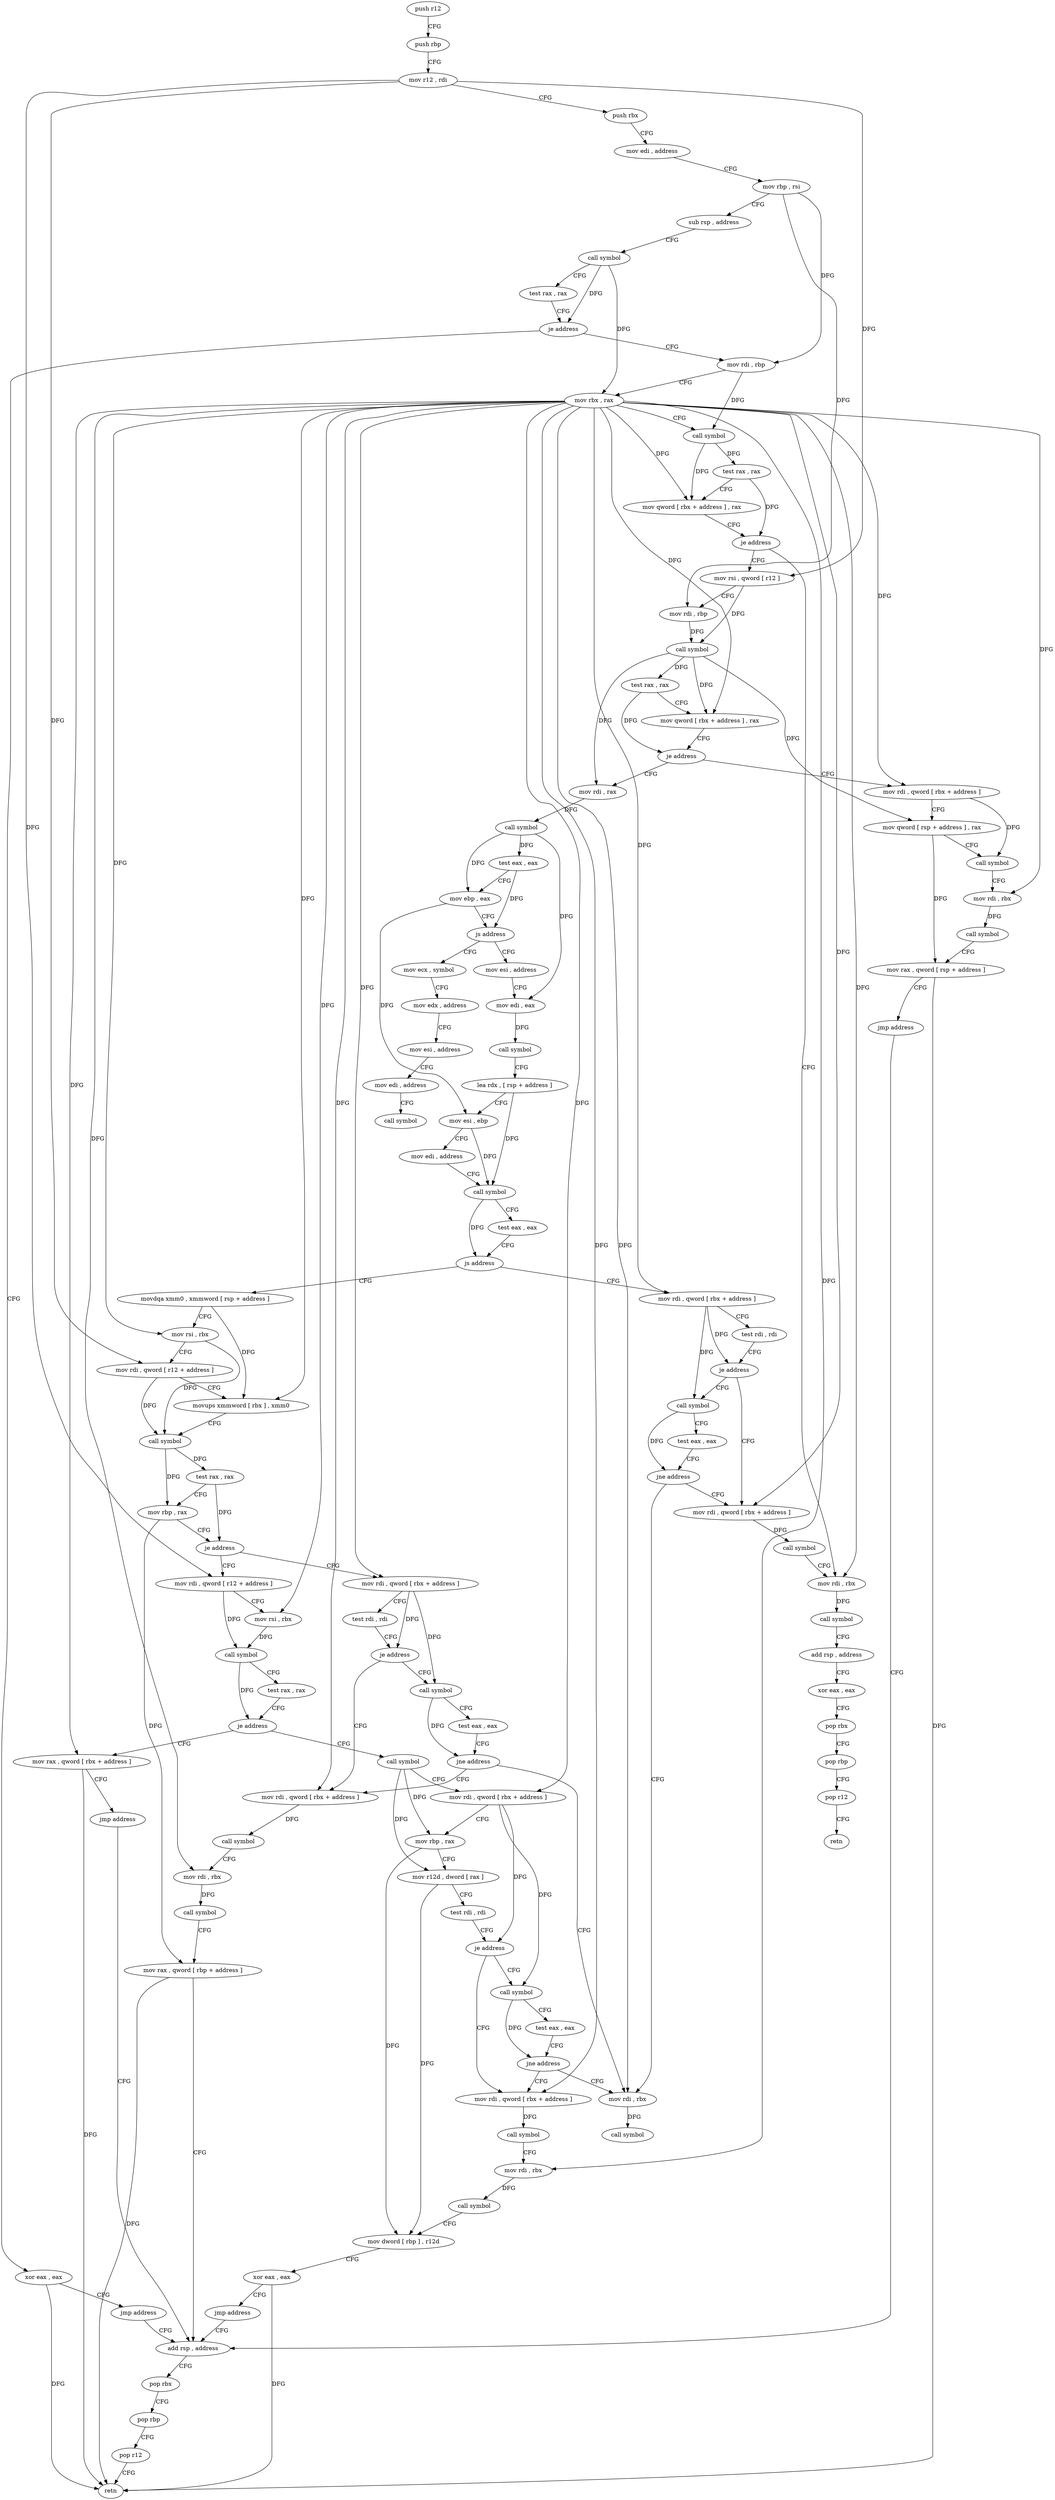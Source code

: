 digraph "func" {
"4250400" [label = "push r12" ]
"4250402" [label = "push rbp" ]
"4250403" [label = "mov r12 , rdi" ]
"4250406" [label = "push rbx" ]
"4250407" [label = "mov edi , address" ]
"4250412" [label = "mov rbp , rsi" ]
"4250415" [label = "sub rsp , address" ]
"4250422" [label = "call symbol" ]
"4250427" [label = "test rax , rax" ]
"4250430" [label = "je address" ]
"4250704" [label = "xor eax , eax" ]
"4250436" [label = "mov rdi , rbp" ]
"4250706" [label = "jmp address" ]
"4250609" [label = "add rsp , address" ]
"4250439" [label = "mov rbx , rax" ]
"4250442" [label = "call symbol" ]
"4250447" [label = "test rax , rax" ]
"4250450" [label = "mov qword [ rbx + address ] , rax" ]
"4250454" [label = "je address" ]
"4250655" [label = "mov rdi , rbx" ]
"4250460" [label = "mov rsi , qword [ r12 ]" ]
"4250616" [label = "pop rbx" ]
"4250617" [label = "pop rbp" ]
"4250618" [label = "pop r12" ]
"4250620" [label = "retn" ]
"4250658" [label = "call symbol" ]
"4250663" [label = "add rsp , address" ]
"4250670" [label = "xor eax , eax" ]
"4250672" [label = "pop rbx" ]
"4250673" [label = "pop rbp" ]
"4250674" [label = "pop r12" ]
"4250676" [label = "retn" ]
"4250464" [label = "mov rdi , rbp" ]
"4250467" [label = "call symbol" ]
"4250472" [label = "test rax , rax" ]
"4250475" [label = "mov qword [ rbx + address ] , rax" ]
"4250479" [label = "je address" ]
"4250712" [label = "mov rdi , qword [ rbx + address ]" ]
"4250485" [label = "mov rdi , rax" ]
"4250716" [label = "mov qword [ rsp + address ] , rax" ]
"4250721" [label = "call symbol" ]
"4250726" [label = "mov rdi , rbx" ]
"4250729" [label = "call symbol" ]
"4250734" [label = "mov rax , qword [ rsp + address ]" ]
"4250739" [label = "jmp address" ]
"4250488" [label = "call symbol" ]
"4250493" [label = "test eax , eax" ]
"4250495" [label = "mov ebp , eax" ]
"4250497" [label = "js address" ]
"4250801" [label = "mov ecx , symbol" ]
"4250503" [label = "mov esi , address" ]
"4250806" [label = "mov edx , address" ]
"4250811" [label = "mov esi , address" ]
"4250816" [label = "mov edi , address" ]
"4250821" [label = "call symbol" ]
"4250508" [label = "mov edi , eax" ]
"4250510" [label = "call symbol" ]
"4250515" [label = "lea rdx , [ rsp + address ]" ]
"4250520" [label = "mov esi , ebp" ]
"4250522" [label = "mov edi , address" ]
"4250527" [label = "call symbol" ]
"4250532" [label = "test eax , eax" ]
"4250534" [label = "js address" ]
"4250624" [label = "mov rdi , qword [ rbx + address ]" ]
"4250536" [label = "movdqa xmm0 , xmmword [ rsp + address ]" ]
"4250628" [label = "test rdi , rdi" ]
"4250631" [label = "je address" ]
"4250646" [label = "mov rdi , qword [ rbx + address ]" ]
"4250633" [label = "call symbol" ]
"4250542" [label = "mov rsi , rbx" ]
"4250545" [label = "mov rdi , qword [ r12 + address ]" ]
"4250550" [label = "movups xmmword [ rbx ] , xmm0" ]
"4250553" [label = "call symbol" ]
"4250558" [label = "test rax , rax" ]
"4250561" [label = "mov rbp , rax" ]
"4250564" [label = "je address" ]
"4250680" [label = "mov rdi , qword [ r12 + address ]" ]
"4250566" [label = "mov rdi , qword [ rbx + address ]" ]
"4250650" [label = "call symbol" ]
"4250638" [label = "test eax , eax" ]
"4250640" [label = "jne address" ]
"4250826" [label = "mov rdi , rbx" ]
"4250685" [label = "mov rsi , rbx" ]
"4250688" [label = "call symbol" ]
"4250693" [label = "test rax , rax" ]
"4250696" [label = "je address" ]
"4250744" [label = "call symbol" ]
"4250698" [label = "mov rax , qword [ rbx + address ]" ]
"4250570" [label = "test rdi , rdi" ]
"4250573" [label = "je address" ]
"4250588" [label = "mov rdi , qword [ rbx + address ]" ]
"4250575" [label = "call symbol" ]
"4250829" [label = "call symbol" ]
"4250749" [label = "mov rdi , qword [ rbx + address ]" ]
"4250753" [label = "mov rbp , rax" ]
"4250756" [label = "mov r12d , dword [ rax ]" ]
"4250759" [label = "test rdi , rdi" ]
"4250762" [label = "je address" ]
"4250773" [label = "mov rdi , qword [ rbx + address ]" ]
"4250764" [label = "call symbol" ]
"4250702" [label = "jmp address" ]
"4250592" [label = "call symbol" ]
"4250597" [label = "mov rdi , rbx" ]
"4250600" [label = "call symbol" ]
"4250605" [label = "mov rax , qword [ rbp + address ]" ]
"4250580" [label = "test eax , eax" ]
"4250582" [label = "jne address" ]
"4250777" [label = "call symbol" ]
"4250782" [label = "mov rdi , rbx" ]
"4250785" [label = "call symbol" ]
"4250790" [label = "mov dword [ rbp ] , r12d" ]
"4250794" [label = "xor eax , eax" ]
"4250796" [label = "jmp address" ]
"4250769" [label = "test eax , eax" ]
"4250771" [label = "jne address" ]
"4250400" -> "4250402" [ label = "CFG" ]
"4250402" -> "4250403" [ label = "CFG" ]
"4250403" -> "4250406" [ label = "CFG" ]
"4250403" -> "4250460" [ label = "DFG" ]
"4250403" -> "4250545" [ label = "DFG" ]
"4250403" -> "4250680" [ label = "DFG" ]
"4250406" -> "4250407" [ label = "CFG" ]
"4250407" -> "4250412" [ label = "CFG" ]
"4250412" -> "4250415" [ label = "CFG" ]
"4250412" -> "4250436" [ label = "DFG" ]
"4250412" -> "4250464" [ label = "DFG" ]
"4250415" -> "4250422" [ label = "CFG" ]
"4250422" -> "4250427" [ label = "CFG" ]
"4250422" -> "4250430" [ label = "DFG" ]
"4250422" -> "4250439" [ label = "DFG" ]
"4250427" -> "4250430" [ label = "CFG" ]
"4250430" -> "4250704" [ label = "CFG" ]
"4250430" -> "4250436" [ label = "CFG" ]
"4250704" -> "4250706" [ label = "CFG" ]
"4250704" -> "4250620" [ label = "DFG" ]
"4250436" -> "4250439" [ label = "CFG" ]
"4250436" -> "4250442" [ label = "DFG" ]
"4250706" -> "4250609" [ label = "CFG" ]
"4250609" -> "4250616" [ label = "CFG" ]
"4250439" -> "4250442" [ label = "CFG" ]
"4250439" -> "4250450" [ label = "DFG" ]
"4250439" -> "4250655" [ label = "DFG" ]
"4250439" -> "4250475" [ label = "DFG" ]
"4250439" -> "4250712" [ label = "DFG" ]
"4250439" -> "4250726" [ label = "DFG" ]
"4250439" -> "4250624" [ label = "DFG" ]
"4250439" -> "4250542" [ label = "DFG" ]
"4250439" -> "4250550" [ label = "DFG" ]
"4250439" -> "4250646" [ label = "DFG" ]
"4250439" -> "4250685" [ label = "DFG" ]
"4250439" -> "4250566" [ label = "DFG" ]
"4250439" -> "4250826" [ label = "DFG" ]
"4250439" -> "4250749" [ label = "DFG" ]
"4250439" -> "4250698" [ label = "DFG" ]
"4250439" -> "4250588" [ label = "DFG" ]
"4250439" -> "4250597" [ label = "DFG" ]
"4250439" -> "4250773" [ label = "DFG" ]
"4250439" -> "4250782" [ label = "DFG" ]
"4250442" -> "4250447" [ label = "DFG" ]
"4250442" -> "4250450" [ label = "DFG" ]
"4250447" -> "4250450" [ label = "CFG" ]
"4250447" -> "4250454" [ label = "DFG" ]
"4250450" -> "4250454" [ label = "CFG" ]
"4250454" -> "4250655" [ label = "CFG" ]
"4250454" -> "4250460" [ label = "CFG" ]
"4250655" -> "4250658" [ label = "DFG" ]
"4250460" -> "4250464" [ label = "CFG" ]
"4250460" -> "4250467" [ label = "DFG" ]
"4250616" -> "4250617" [ label = "CFG" ]
"4250617" -> "4250618" [ label = "CFG" ]
"4250618" -> "4250620" [ label = "CFG" ]
"4250658" -> "4250663" [ label = "CFG" ]
"4250663" -> "4250670" [ label = "CFG" ]
"4250670" -> "4250672" [ label = "CFG" ]
"4250672" -> "4250673" [ label = "CFG" ]
"4250673" -> "4250674" [ label = "CFG" ]
"4250674" -> "4250676" [ label = "CFG" ]
"4250464" -> "4250467" [ label = "DFG" ]
"4250467" -> "4250472" [ label = "DFG" ]
"4250467" -> "4250475" [ label = "DFG" ]
"4250467" -> "4250716" [ label = "DFG" ]
"4250467" -> "4250485" [ label = "DFG" ]
"4250472" -> "4250475" [ label = "CFG" ]
"4250472" -> "4250479" [ label = "DFG" ]
"4250475" -> "4250479" [ label = "CFG" ]
"4250479" -> "4250712" [ label = "CFG" ]
"4250479" -> "4250485" [ label = "CFG" ]
"4250712" -> "4250716" [ label = "CFG" ]
"4250712" -> "4250721" [ label = "DFG" ]
"4250485" -> "4250488" [ label = "DFG" ]
"4250716" -> "4250721" [ label = "CFG" ]
"4250716" -> "4250734" [ label = "DFG" ]
"4250721" -> "4250726" [ label = "CFG" ]
"4250726" -> "4250729" [ label = "DFG" ]
"4250729" -> "4250734" [ label = "CFG" ]
"4250734" -> "4250739" [ label = "CFG" ]
"4250734" -> "4250620" [ label = "DFG" ]
"4250739" -> "4250609" [ label = "CFG" ]
"4250488" -> "4250493" [ label = "DFG" ]
"4250488" -> "4250495" [ label = "DFG" ]
"4250488" -> "4250508" [ label = "DFG" ]
"4250493" -> "4250495" [ label = "CFG" ]
"4250493" -> "4250497" [ label = "DFG" ]
"4250495" -> "4250497" [ label = "CFG" ]
"4250495" -> "4250520" [ label = "DFG" ]
"4250497" -> "4250801" [ label = "CFG" ]
"4250497" -> "4250503" [ label = "CFG" ]
"4250801" -> "4250806" [ label = "CFG" ]
"4250503" -> "4250508" [ label = "CFG" ]
"4250806" -> "4250811" [ label = "CFG" ]
"4250811" -> "4250816" [ label = "CFG" ]
"4250816" -> "4250821" [ label = "CFG" ]
"4250508" -> "4250510" [ label = "DFG" ]
"4250510" -> "4250515" [ label = "CFG" ]
"4250515" -> "4250520" [ label = "CFG" ]
"4250515" -> "4250527" [ label = "DFG" ]
"4250520" -> "4250522" [ label = "CFG" ]
"4250520" -> "4250527" [ label = "DFG" ]
"4250522" -> "4250527" [ label = "CFG" ]
"4250527" -> "4250532" [ label = "CFG" ]
"4250527" -> "4250534" [ label = "DFG" ]
"4250532" -> "4250534" [ label = "CFG" ]
"4250534" -> "4250624" [ label = "CFG" ]
"4250534" -> "4250536" [ label = "CFG" ]
"4250624" -> "4250628" [ label = "CFG" ]
"4250624" -> "4250631" [ label = "DFG" ]
"4250624" -> "4250633" [ label = "DFG" ]
"4250536" -> "4250542" [ label = "CFG" ]
"4250536" -> "4250550" [ label = "DFG" ]
"4250628" -> "4250631" [ label = "CFG" ]
"4250631" -> "4250646" [ label = "CFG" ]
"4250631" -> "4250633" [ label = "CFG" ]
"4250646" -> "4250650" [ label = "DFG" ]
"4250633" -> "4250638" [ label = "CFG" ]
"4250633" -> "4250640" [ label = "DFG" ]
"4250542" -> "4250545" [ label = "CFG" ]
"4250542" -> "4250553" [ label = "DFG" ]
"4250545" -> "4250550" [ label = "CFG" ]
"4250545" -> "4250553" [ label = "DFG" ]
"4250550" -> "4250553" [ label = "CFG" ]
"4250553" -> "4250558" [ label = "DFG" ]
"4250553" -> "4250561" [ label = "DFG" ]
"4250558" -> "4250561" [ label = "CFG" ]
"4250558" -> "4250564" [ label = "DFG" ]
"4250561" -> "4250564" [ label = "CFG" ]
"4250561" -> "4250605" [ label = "DFG" ]
"4250564" -> "4250680" [ label = "CFG" ]
"4250564" -> "4250566" [ label = "CFG" ]
"4250680" -> "4250685" [ label = "CFG" ]
"4250680" -> "4250688" [ label = "DFG" ]
"4250566" -> "4250570" [ label = "CFG" ]
"4250566" -> "4250573" [ label = "DFG" ]
"4250566" -> "4250575" [ label = "DFG" ]
"4250650" -> "4250655" [ label = "CFG" ]
"4250638" -> "4250640" [ label = "CFG" ]
"4250640" -> "4250826" [ label = "CFG" ]
"4250640" -> "4250646" [ label = "CFG" ]
"4250826" -> "4250829" [ label = "DFG" ]
"4250685" -> "4250688" [ label = "DFG" ]
"4250688" -> "4250693" [ label = "CFG" ]
"4250688" -> "4250696" [ label = "DFG" ]
"4250693" -> "4250696" [ label = "CFG" ]
"4250696" -> "4250744" [ label = "CFG" ]
"4250696" -> "4250698" [ label = "CFG" ]
"4250744" -> "4250749" [ label = "CFG" ]
"4250744" -> "4250753" [ label = "DFG" ]
"4250744" -> "4250756" [ label = "DFG" ]
"4250698" -> "4250702" [ label = "CFG" ]
"4250698" -> "4250620" [ label = "DFG" ]
"4250570" -> "4250573" [ label = "CFG" ]
"4250573" -> "4250588" [ label = "CFG" ]
"4250573" -> "4250575" [ label = "CFG" ]
"4250588" -> "4250592" [ label = "DFG" ]
"4250575" -> "4250580" [ label = "CFG" ]
"4250575" -> "4250582" [ label = "DFG" ]
"4250749" -> "4250753" [ label = "CFG" ]
"4250749" -> "4250762" [ label = "DFG" ]
"4250749" -> "4250764" [ label = "DFG" ]
"4250753" -> "4250756" [ label = "CFG" ]
"4250753" -> "4250790" [ label = "DFG" ]
"4250756" -> "4250759" [ label = "CFG" ]
"4250756" -> "4250790" [ label = "DFG" ]
"4250759" -> "4250762" [ label = "CFG" ]
"4250762" -> "4250773" [ label = "CFG" ]
"4250762" -> "4250764" [ label = "CFG" ]
"4250773" -> "4250777" [ label = "DFG" ]
"4250764" -> "4250769" [ label = "CFG" ]
"4250764" -> "4250771" [ label = "DFG" ]
"4250702" -> "4250609" [ label = "CFG" ]
"4250592" -> "4250597" [ label = "CFG" ]
"4250597" -> "4250600" [ label = "DFG" ]
"4250600" -> "4250605" [ label = "CFG" ]
"4250605" -> "4250609" [ label = "CFG" ]
"4250605" -> "4250620" [ label = "DFG" ]
"4250580" -> "4250582" [ label = "CFG" ]
"4250582" -> "4250826" [ label = "CFG" ]
"4250582" -> "4250588" [ label = "CFG" ]
"4250777" -> "4250782" [ label = "CFG" ]
"4250782" -> "4250785" [ label = "DFG" ]
"4250785" -> "4250790" [ label = "CFG" ]
"4250790" -> "4250794" [ label = "CFG" ]
"4250794" -> "4250796" [ label = "CFG" ]
"4250794" -> "4250620" [ label = "DFG" ]
"4250796" -> "4250609" [ label = "CFG" ]
"4250769" -> "4250771" [ label = "CFG" ]
"4250771" -> "4250826" [ label = "CFG" ]
"4250771" -> "4250773" [ label = "CFG" ]
}
